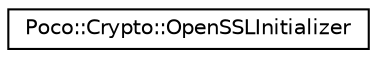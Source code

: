 digraph "Graphical Class Hierarchy"
{
 // LATEX_PDF_SIZE
  edge [fontname="Helvetica",fontsize="10",labelfontname="Helvetica",labelfontsize="10"];
  node [fontname="Helvetica",fontsize="10",shape=record];
  rankdir="LR";
  Node0 [label="Poco::Crypto::OpenSSLInitializer",height=0.2,width=0.4,color="black", fillcolor="white", style="filled",URL="$classPoco_1_1Crypto_1_1OpenSSLInitializer.html",tooltip=" "];
}
